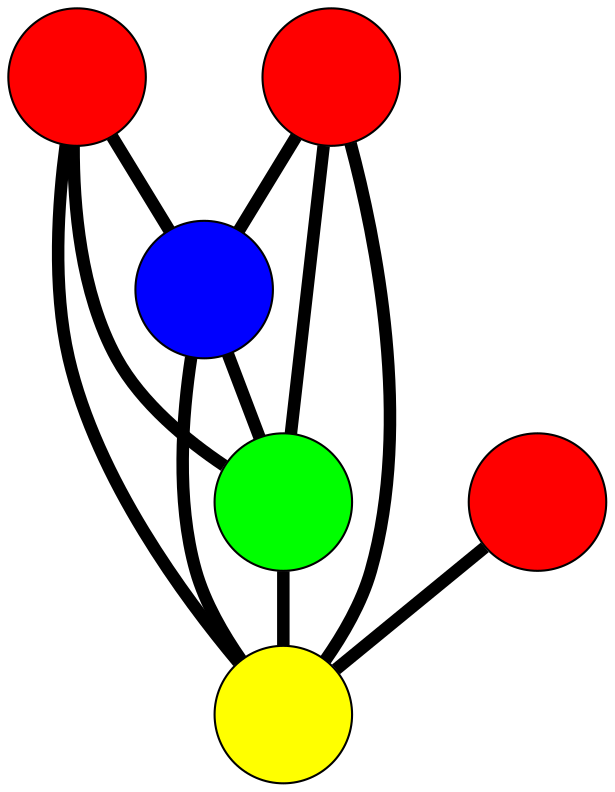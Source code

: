 graph G {
	graph [bb="-140.27,-215.09,158.37,137.09",
		overlap=false,
		sep=0.0,
		splines=true
	];
	node [color=black,
		fixedsize=true,
		fontname="Latin Modern Math",
		fontsize=42,
		height=.92,
		label="\N",
		penwidth=1,
		shape=circle,
		width=.92
	];
	edge [color=black,
		penwidth=6,
		style=bold
	];
	0	 [fillcolor=red,
		height=0.91667,
		label="",
		pos="-107.27,70.693",
		style=filled,
		width=0.91667];
	3	 [fillcolor=blue,
		height=0.91667,
		label="",
		pos="-1.9268,104.09",
		style=filled,
		width=0.91667];
	0 -- 3	 [pos="-75.663,80.712 -62.33,84.938 -46.841,89.848 -33.511,94.074"];
	4	 [fillcolor=green,
		height=0.91667,
		label="",
		pos="72.081,71.887",
		style=filled,
		width=0.91667];
	0 -- 4	 [pos="-74.056,70.756 -53.318,70.811 -26.063,70.91 -1.9219,71.085 11.44,71.183 26.159,71.333 38.927,71.478"];
	5	 [fillcolor=yellow,
		height=0.91667,
		label="",
		pos="-17.817,-41.223",
		style=filled,
		width=0.91667];
	0 -- 5	 [pos="-86.522,44.736 -72.071,26.655 -52.878,2.6425 -38.452,-15.407"];
	1	 [fillcolor=red,
		height=0.91667,
		label="",
		pos="125.37,-23.347",
		style=filled,
		width=0.91667];
	1 -- 3	 [pos="100.76,-1.1565 85.509,12.816 65.671,31.391 48.767,48.531 39.141,58.292 28.883,69.392 20.131,79.09"];
	1 -- 4	 [pos="109.24,5.4845 102.62,17.31 94.974,30.975 88.343,42.824"];
	1 -- 5	 [pos="92.521,-27.448 69.403,-30.335 38.571,-34.184 15.376,-37.079"];
	2	 [fillcolor=red,
		height=0.91667,
		label="",
		pos="-70.439,-182.09",
		style=filled,
		width=0.91667];
	2 -- 5	 [pos="-58.891,-151.18 -50.178,-127.85 -38.271,-95.979 -29.52,-72.553"];
	3 -- 4	 [pos="28.602,90.803 32.902,88.932 37.323,87.009 41.622,85.139"];
	3 -- 5	 [pos="-5.5326,71.113 -8.1332,47.332 -11.628,15.37 -14.226,-8.3809"];
	4 -- 5	 [pos="51.456,45.937 36.942,27.675 17.585,3.3197 3.0225,-15.002"];
}
